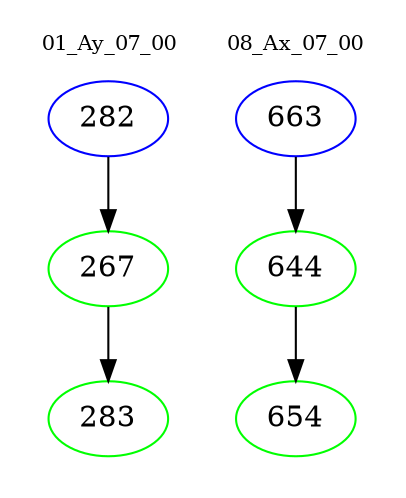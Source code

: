 digraph{
subgraph cluster_0 {
color = white
label = "01_Ay_07_00";
fontsize=10;
T0_282 [label="282", color="blue"]
T0_282 -> T0_267 [color="black"]
T0_267 [label="267", color="green"]
T0_267 -> T0_283 [color="black"]
T0_283 [label="283", color="green"]
}
subgraph cluster_1 {
color = white
label = "08_Ax_07_00";
fontsize=10;
T1_663 [label="663", color="blue"]
T1_663 -> T1_644 [color="black"]
T1_644 [label="644", color="green"]
T1_644 -> T1_654 [color="black"]
T1_654 [label="654", color="green"]
}
}
